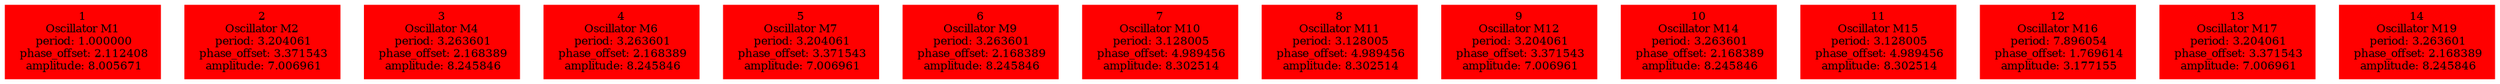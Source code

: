  digraph g{ forcelabels=true;
1 [label=<1<BR />Oscillator M1<BR /> period: 1.000000<BR /> phase_offset: 2.112408<BR /> amplitude: 8.005671>, shape=box,color=red,style=filled,fontsize=8];2 [label=<2<BR />Oscillator M2<BR /> period: 3.204061<BR /> phase_offset: 3.371543<BR /> amplitude: 7.006961>, shape=box,color=red,style=filled,fontsize=8];3 [label=<3<BR />Oscillator M4<BR /> period: 3.263601<BR /> phase_offset: 2.168389<BR /> amplitude: 8.245846>, shape=box,color=red,style=filled,fontsize=8];4 [label=<4<BR />Oscillator M6<BR /> period: 3.263601<BR /> phase_offset: 2.168389<BR /> amplitude: 8.245846>, shape=box,color=red,style=filled,fontsize=8];5 [label=<5<BR />Oscillator M7<BR /> period: 3.204061<BR /> phase_offset: 3.371543<BR /> amplitude: 7.006961>, shape=box,color=red,style=filled,fontsize=8];6 [label=<6<BR />Oscillator M9<BR /> period: 3.263601<BR /> phase_offset: 2.168389<BR /> amplitude: 8.245846>, shape=box,color=red,style=filled,fontsize=8];7 [label=<7<BR />Oscillator M10<BR /> period: 3.128005<BR /> phase_offset: 4.989456<BR /> amplitude: 8.302514>, shape=box,color=red,style=filled,fontsize=8];8 [label=<8<BR />Oscillator M11<BR /> period: 3.128005<BR /> phase_offset: 4.989456<BR /> amplitude: 8.302514>, shape=box,color=red,style=filled,fontsize=8];9 [label=<9<BR />Oscillator M12<BR /> period: 3.204061<BR /> phase_offset: 3.371543<BR /> amplitude: 7.006961>, shape=box,color=red,style=filled,fontsize=8];10 [label=<10<BR />Oscillator M14<BR /> period: 3.263601<BR /> phase_offset: 2.168389<BR /> amplitude: 8.245846>, shape=box,color=red,style=filled,fontsize=8];11 [label=<11<BR />Oscillator M15<BR /> period: 3.128005<BR /> phase_offset: 4.989456<BR /> amplitude: 8.302514>, shape=box,color=red,style=filled,fontsize=8];12 [label=<12<BR />Oscillator M16<BR /> period: 7.896054<BR /> phase_offset: 1.769614<BR /> amplitude: 3.177155>, shape=box,color=red,style=filled,fontsize=8];13 [label=<13<BR />Oscillator M17<BR /> period: 3.204061<BR /> phase_offset: 3.371543<BR /> amplitude: 7.006961>, shape=box,color=red,style=filled,fontsize=8];14 [label=<14<BR />Oscillator M19<BR /> period: 3.263601<BR /> phase_offset: 2.168389<BR /> amplitude: 8.245846>, shape=box,color=red,style=filled,fontsize=8]; }

